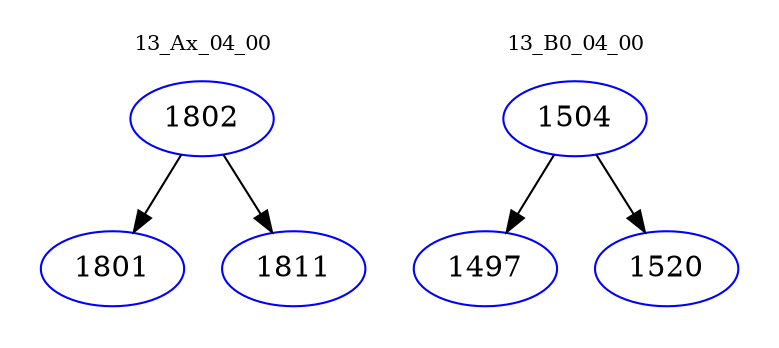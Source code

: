 digraph{
subgraph cluster_0 {
color = white
label = "13_Ax_04_00";
fontsize=10;
T0_1802 [label="1802", color="blue"]
T0_1802 -> T0_1801 [color="black"]
T0_1801 [label="1801", color="blue"]
T0_1802 -> T0_1811 [color="black"]
T0_1811 [label="1811", color="blue"]
}
subgraph cluster_1 {
color = white
label = "13_B0_04_00";
fontsize=10;
T1_1504 [label="1504", color="blue"]
T1_1504 -> T1_1497 [color="black"]
T1_1497 [label="1497", color="blue"]
T1_1504 -> T1_1520 [color="black"]
T1_1520 [label="1520", color="blue"]
}
}
